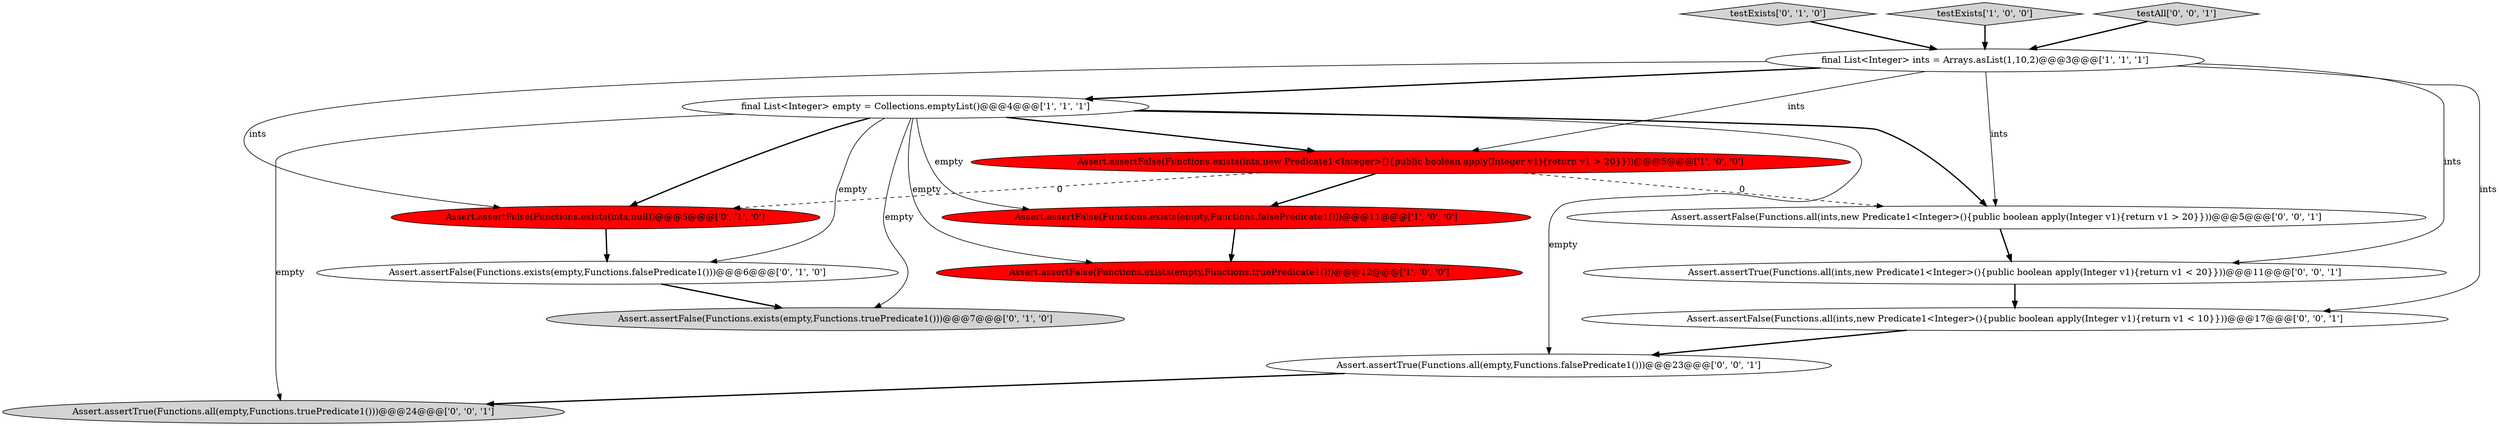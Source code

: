 digraph {
8 [style = filled, label = "Assert.assertFalse(Functions.exists(empty,Functions.truePredicate1()))@@@7@@@['0', '1', '0']", fillcolor = lightgray, shape = ellipse image = "AAA0AAABBB2BBB"];
14 [style = filled, label = "Assert.assertTrue(Functions.all(empty,Functions.truePredicate1()))@@@24@@@['0', '0', '1']", fillcolor = lightgray, shape = ellipse image = "AAA0AAABBB3BBB"];
9 [style = filled, label = "testExists['0', '1', '0']", fillcolor = lightgray, shape = diamond image = "AAA0AAABBB2BBB"];
11 [style = filled, label = "Assert.assertFalse(Functions.all(ints,new Predicate1<Integer>(){public boolean apply(Integer v1){return v1 > 20}}))@@@5@@@['0', '0', '1']", fillcolor = white, shape = ellipse image = "AAA0AAABBB3BBB"];
0 [style = filled, label = "Assert.assertFalse(Functions.exists(empty,Functions.falsePredicate1()))@@@11@@@['1', '0', '0']", fillcolor = red, shape = ellipse image = "AAA1AAABBB1BBB"];
5 [style = filled, label = "Assert.assertFalse(Functions.exists(ints,new Predicate1<Integer>(){public boolean apply(Integer v1){return v1 > 20}}))@@@5@@@['1', '0', '0']", fillcolor = red, shape = ellipse image = "AAA1AAABBB1BBB"];
7 [style = filled, label = "Assert.assertFalse(Functions.exists(ints,null))@@@5@@@['0', '1', '0']", fillcolor = red, shape = ellipse image = "AAA1AAABBB2BBB"];
1 [style = filled, label = "testExists['1', '0', '0']", fillcolor = lightgray, shape = diamond image = "AAA0AAABBB1BBB"];
13 [style = filled, label = "Assert.assertTrue(Functions.all(empty,Functions.falsePredicate1()))@@@23@@@['0', '0', '1']", fillcolor = white, shape = ellipse image = "AAA0AAABBB3BBB"];
2 [style = filled, label = "final List<Integer> ints = Arrays.asList(1,10,2)@@@3@@@['1', '1', '1']", fillcolor = white, shape = ellipse image = "AAA0AAABBB1BBB"];
12 [style = filled, label = "Assert.assertTrue(Functions.all(ints,new Predicate1<Integer>(){public boolean apply(Integer v1){return v1 < 20}}))@@@11@@@['0', '0', '1']", fillcolor = white, shape = ellipse image = "AAA0AAABBB3BBB"];
4 [style = filled, label = "Assert.assertFalse(Functions.exists(empty,Functions.truePredicate1()))@@@12@@@['1', '0', '0']", fillcolor = red, shape = ellipse image = "AAA1AAABBB1BBB"];
3 [style = filled, label = "final List<Integer> empty = Collections.emptyList()@@@4@@@['1', '1', '1']", fillcolor = white, shape = ellipse image = "AAA0AAABBB1BBB"];
6 [style = filled, label = "Assert.assertFalse(Functions.exists(empty,Functions.falsePredicate1()))@@@6@@@['0', '1', '0']", fillcolor = white, shape = ellipse image = "AAA0AAABBB2BBB"];
15 [style = filled, label = "testAll['0', '0', '1']", fillcolor = lightgray, shape = diamond image = "AAA0AAABBB3BBB"];
10 [style = filled, label = "Assert.assertFalse(Functions.all(ints,new Predicate1<Integer>(){public boolean apply(Integer v1){return v1 < 10}}))@@@17@@@['0', '0', '1']", fillcolor = white, shape = ellipse image = "AAA0AAABBB3BBB"];
15->2 [style = bold, label=""];
2->5 [style = solid, label="ints"];
3->13 [style = solid, label="empty"];
9->2 [style = bold, label=""];
2->3 [style = bold, label=""];
2->11 [style = solid, label="ints"];
3->11 [style = bold, label=""];
2->7 [style = solid, label="ints"];
11->12 [style = bold, label=""];
3->6 [style = solid, label="empty"];
2->12 [style = solid, label="ints"];
3->4 [style = solid, label="empty"];
2->10 [style = solid, label="ints"];
3->5 [style = bold, label=""];
12->10 [style = bold, label=""];
3->14 [style = solid, label="empty"];
5->0 [style = bold, label=""];
3->7 [style = bold, label=""];
10->13 [style = bold, label=""];
0->4 [style = bold, label=""];
5->11 [style = dashed, label="0"];
6->8 [style = bold, label=""];
7->6 [style = bold, label=""];
1->2 [style = bold, label=""];
5->7 [style = dashed, label="0"];
13->14 [style = bold, label=""];
3->0 [style = solid, label="empty"];
3->8 [style = solid, label="empty"];
}
